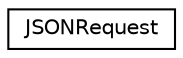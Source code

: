 digraph "Graphical Class Hierarchy"
{
  edge [fontname="Helvetica",fontsize="10",labelfontname="Helvetica",labelfontsize="10"];
  node [fontname="Helvetica",fontsize="10",shape=record];
  rankdir="LR";
  Node0 [label="JSONRequest",height=0.2,width=0.4,color="black", fillcolor="white", style="filled",URL="$d8/d22/class_j_s_o_n_request.html"];
}
